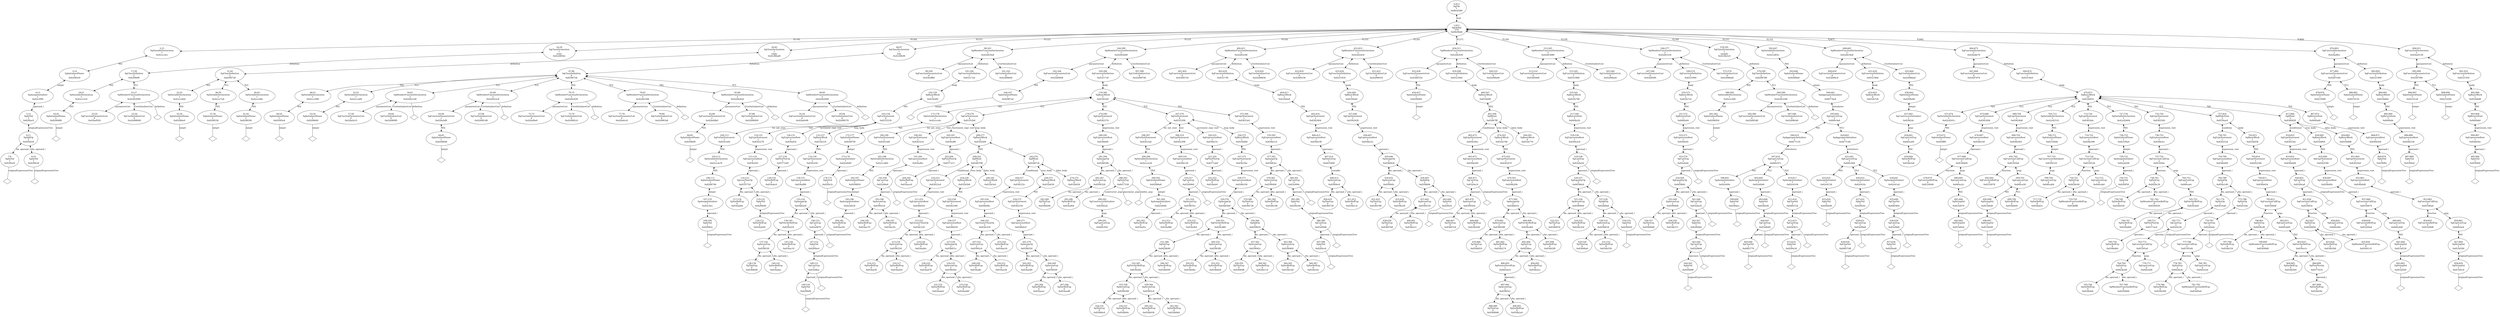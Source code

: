 digraph "G./fsm.C.dot" {
"0x82f0af4"[label="7:8\nSgIntVal\n1\n0x82f0af4\n" ];
"0x82f0af4" -> "0x82f0af4__originalExpressionTree__null"[label="originalExpressionTree" dir=none ];
"0x82f0af4__originalExpressionTree__null"[label="" shape=diamond ];
"0x82f0b28"[label="9:10\nSgIntVal\n1\n0x82f0b28\n" ];
"0x82f0b28" -> "0x82f0b28__originalExpressionTree__null"[label="originalExpressionTree" dir=none ];
"0x82f0b28__originalExpressionTree__null"[label="" shape=diamond ];
"0x82fd5e8"[label="6:11\nSgAddOp\n2\n0x82fd5e8\n" ];
"0x82fd5e8" -> "0x82f0af4"[label="lhs_operand_i" dir=both ];
"0x82fd5e8" -> "0x82f0b28"[label="rhs_operand_i" dir=both ];
"0x82f0ac0"[label="5:12\nSgIntVal\n1\n0x82f0ac0\n" ];
"0x82f0ac0" -> "0x82fd5e8"[label="originalExpressionTree" dir=both ];
"0x82e3f98"[label="4:13\nSgAssignInitializer\n1\n0x82e3f98\n" ];
"0x82e3f98" -> "0x82f0ac0"[label="operand_i" dir=both ];
"0x8208430"[label="3:14\nSgInitializedName\n1\n0x8208430\n" ];
"0x8208430" -> "0x82e3f98"[label="initptr" dir=both ];
"0x42ccc4cc"[label="2:15\nSgVariableDeclaration\n1\n0x42ccc4cc\n" ];
"0x42ccc4cc" -> "0x8208430"[label="*[0]" dir=both ];
"0x8208488"[label="19:20\nSgInitializedName\n1\n0x8208488\n" ];
"0x8208488" -> "0x8208488__initptr__null"[label="initptr" dir=none ];
"0x8208488__initptr__null"[label="" shape=diamond ];
"0x42ccc5c0"[label="18:21\nSgVariableDeclaration\n1\n0x42ccc5c0\n" ];
"0x42ccc5c0" -> "0x8208488"[label="*[0]" dir=both ];
"0x42bef928"[label="23:24\nSgFunctionParameterList\n0\n0x42bef928\n" ];
"0x42d98008"[label="25:26\nSgCtorInitializerList\n0\n0x42d98008\n" ];
"0x42d42008"[label="22:27\nSgMemberFunctionDeclaration\n3\n0x42d42008\n" ];
"0x42d42008" -> "0x42bef928"[label="parameterList" dir=both ];
"0x42d42008" -> "0x42d42008__definition__null"[label="definition" dir=none ];
"0x42d42008__definition__null"[label="" shape=diamond ];
"0x42d42008" -> "0x42d98008"[label="CtorInitializerList" dir=both ];
"0x82986f8"[label="17:28\nSgClassDefinition\n2\n0x82986f8\n" ];
"0x82986f8" -> "0x42ccc5c0"[label="*[0]" dir=both ];
"0x82986f8" -> "0x42d42008"[label="*[1]" dir=both ];
"0x42c8856c"[label="16:29\nSgClassDeclaration\n1\nstate\n0x42c8856c\n" ];
"0x42c8856c" -> "0x82986f8"[label="definition" dir=both ];
"0x82084e0"[label="33:34\nSgInitializedName\n1\n0x82084e0\n" ];
"0x82084e0" -> "0x82084e0__initptr__null"[label="initptr" dir=none ];
"0x82084e0__initptr__null"[label="" shape=diamond ];
"0x42ccc6b4"[label="32:35\nSgVariableDeclaration\n1\n0x42ccc6b4\n" ];
"0x42ccc6b4" -> "0x82084e0"[label="*[0]" dir=both ];
"0x8208538"[label="37:38\nSgInitializedName\n1\n0x8208538\n" ];
"0x8208538" -> "0x8208538__initptr__null"[label="initptr" dir=none ];
"0x8208538__initptr__null"[label="" shape=diamond ];
"0x42ccc7a8"[label="36:39\nSgVariableDeclaration\n1\n0x42ccc7a8\n" ];
"0x42ccc7a8" -> "0x8208538"[label="*[0]" dir=both ];
"0x8208590"[label="41:42\nSgInitializedName\n1\n0x8208590\n" ];
"0x8208590" -> "0x8208590__initptr__null"[label="initptr" dir=none ];
"0x8208590__initptr__null"[label="" shape=diamond ];
"0x42ccc89c"[label="40:43\nSgVariableDeclaration\n1\n0x42ccc89c\n" ];
"0x42ccc89c" -> "0x8208590"[label="*[0]" dir=both ];
"0x8298728"[label="31:44\nSgClassDefinition\n3\n0x8298728\n" ];
"0x8298728" -> "0x42ccc6b4"[label="*[0]" dir=both ];
"0x8298728" -> "0x42ccc7a8"[label="*[1]" dir=both ];
"0x8298728" -> "0x42ccc89c"[label="*[2]" dir=both ];
"0x42c88ad0"[label="30:45\nSgClassDeclaration\n1\ntriple\n0x42c88ad0\n" ];
"0x42c88ad0" -> "0x8298728"[label="definition" dir=both ];
"0x82085e8"[label="49:50\nSgInitializedName\n1\n0x82085e8\n" ];
"0x82085e8" -> "0x82085e8__initptr__null"[label="initptr" dir=none ];
"0x82085e8__initptr__null"[label="" shape=diamond ];
"0x42ccc990"[label="48:51\nSgVariableDeclaration\n1\n0x42ccc990\n" ];
"0x42ccc990" -> "0x82085e8"[label="*[0]" dir=both ];
"0x8208640"[label="53:54\nSgInitializedName\n1\n0x8208640\n" ];
"0x8208640" -> "0x8208640__initptr__null"[label="initptr" dir=none ];
"0x8208640__initptr__null"[label="" shape=diamond ];
"0x42ccca84"[label="52:55\nSgVariableDeclaration\n1\n0x42ccca84\n" ];
"0x42ccca84" -> "0x8208640"[label="*[0]" dir=both ];
"0x42befa10"[label="57:58\nSgFunctionParameterList\n0\n0x42befa10\n" ];
"0x42d980f0"[label="59:60\nSgCtorInitializerList\n0\n0x42d980f0\n" ];
"0x42d42168"[label="56:61\nSgMemberFunctionDeclaration\n3\n0x42d42168\n" ];
"0x42d42168" -> "0x42befa10"[label="parameterList" dir=both ];
"0x42d42168" -> "0x42d42168__definition__null"[label="definition" dir=none ];
"0x42d42168__definition__null"[label="" shape=diamond ];
"0x42d42168" -> "0x42d980f0"[label="CtorInitializerList" dir=both ];
"0x8208698"[label="64:65\nSgInitializedName\n1\n0x8208698\n" ];
"0x8208698" -> "0x8208698__initptr__null"[label="initptr" dir=none ];
"0x8208698__initptr__null"[label="" shape=diamond ];
"0x42befaf8"[label="63:66\nSgFunctionParameterList\n1\n0x42befaf8\n" ];
"0x42befaf8" -> "0x8208698"[label="*[0]" dir=both ];
"0x42d981d8"[label="67:68\nSgCtorInitializerList\n0\n0x42d981d8\n" ];
"0x42d422c8"[label="62:69\nSgMemberFunctionDeclaration\n3\n0x42d422c8\n" ];
"0x42d422c8" -> "0x42befaf8"[label="parameterList" dir=both ];
"0x42d422c8" -> "0x42d422c8__definition__null"[label="definition" dir=none ];
"0x42d422c8__definition__null"[label="" shape=diamond ];
"0x42d422c8" -> "0x42d981d8"[label="CtorInitializerList" dir=both ];
"0x42befbe0"[label="71:72\nSgFunctionParameterList\n0\n0x42befbe0\n" ];
"0x42d982c0"[label="73:74\nSgCtorInitializerList\n0\n0x42d982c0\n" ];
"0x42d42428"[label="70:75\nSgMemberFunctionDeclaration\n3\n0x42d42428\n" ];
"0x42d42428" -> "0x42befbe0"[label="parameterList" dir=both ];
"0x42d42428" -> "0x42d42428__definition__null"[label="definition" dir=none ];
"0x42d42428__definition__null"[label="" shape=diamond ];
"0x42d42428" -> "0x42d982c0"[label="CtorInitializerList" dir=both ];
"0x42befcc8"[label="77:78\nSgFunctionParameterList\n0\n0x42befcc8\n" ];
"0x42d983a8"[label="79:80\nSgCtorInitializerList\n0\n0x42d983a8\n" ];
"0x42d42588"[label="76:81\nSgMemberFunctionDeclaration\n3\n0x42d42588\n" ];
"0x42d42588" -> "0x42befcc8"[label="parameterList" dir=both ];
"0x42d42588" -> "0x42d42588__definition__null"[label="definition" dir=none ];
"0x42d42588__definition__null"[label="" shape=diamond ];
"0x42d42588" -> "0x42d983a8"[label="CtorInitializerList" dir=both ];
"0x82086f0"[label="84:85\nSgInitializedName\n1\n0x82086f0\n" ];
"0x82086f0" -> "0x82086f0__initptr__null"[label="initptr" dir=none ];
"0x82086f0__initptr__null"[label="" shape=diamond ];
"0x42befdb0"[label="83:86\nSgFunctionParameterList\n1\n0x42befdb0\n" ];
"0x42befdb0" -> "0x82086f0"[label="*[0]" dir=both ];
"0x42d98490"[label="87:88\nSgCtorInitializerList\n0\n0x42d98490\n" ];
"0x42d426e8"[label="82:89\nSgMemberFunctionDeclaration\n3\n0x42d426e8\n" ];
"0x42d426e8" -> "0x42befdb0"[label="parameterList" dir=both ];
"0x42d426e8" -> "0x42d426e8__definition__null"[label="definition" dir=none ];
"0x42d426e8__definition__null"[label="" shape=diamond ];
"0x42d426e8" -> "0x42d98490"[label="CtorInitializerList" dir=both ];
"0x42befe98"[label="91:92\nSgFunctionParameterList\n0\n0x42befe98\n" ];
"0x42d98578"[label="93:94\nSgCtorInitializerList\n0\n0x42d98578\n" ];
"0x42d42848"[label="90:95\nSgMemberFunctionDeclaration\n3\n0x42d42848\n" ];
"0x42d42848" -> "0x42befe98"[label="parameterList" dir=both ];
"0x42d42848" -> "0x42d42848__definition__null"[label="definition" dir=none ];
"0x42d42848__definition__null"[label="" shape=diamond ];
"0x42d42848" -> "0x42d98578"[label="CtorInitializerList" dir=both ];
"0x8298758"[label="47:96\nSgClassDefinition\n8\n0x8298758\n" ];
"0x8298758" -> "0x42ccc990"[label="*[0]" dir=both ];
"0x8298758" -> "0x42ccca84"[label="*[1]" dir=both ];
"0x8298758" -> "0x42d42168"[label="*[2]" dir=both ];
"0x8298758" -> "0x42d422c8"[label="*[3]" dir=both ];
"0x8298758" -> "0x42d42428"[label="*[4]" dir=both ];
"0x8298758" -> "0x42d42588"[label="*[5]" dir=both ];
"0x8298758" -> "0x42d426e8"[label="*[6]" dir=both ];
"0x8298758" -> "0x42d42848"[label="*[7]" dir=both ];
"0x42c88cf8"[label="46:97\nSgClassDeclaration\n1\nfsm\n0x42c88cf8\n" ];
"0x42c88cf8" -> "0x8298758"[label="definition" dir=both ];
"0x42beff80"[label="99:100\nSgFunctionParameterList\n0\n0x42beff80\n" ];
"0x82f0b5c"[label="108:109\nSgIntVal\n1\n0x82f0b5c\n" ];
"0x82f0b5c" -> "0x82f0b5c__originalExpressionTree__null"[label="originalExpressionTree" dir=none ];
"0x82f0b5c__originalExpressionTree__null"[label="" shape=diamond ];
"0x82e3fcc"[label="107:110\nSgAssignInitializer\n1\n0x82e3fcc\n" ];
"0x82e3fcc" -> "0x82f0b5c"[label="operand_i" dir=both ];
"0x8208748"[label="106:111\nSgInitializedName\n1\n0x8208748\n" ];
"0x8208748" -> "0x82e3fcc"[label="initptr" dir=both ];
"0x42cccb78"[label="105:112\nSgVariableDeclaration\n1\n0x42cccb78\n" ];
"0x42cccb78" -> "0x8208748"[label="*[0]" dir=both ];
"0x8341e60"[label="104:113\nSgForInitStatement\n1\n0x8341e60\n" ];
"0x8341e60" -> "0x42cccb78"[label="*[0]" dir=both ];
"0x834ab68"[label="117:118\nSgVarRefExp\n0\n0x834ab68\n" ];
"0x834ab94"[label="120:121\nSgVarRefExp\n0\n0x834ab94\n" ];
"0x82f0b90"[label="119:122\nSgIntVal\n1\n0x82f0b90\n" ];
"0x82f0b90" -> "0x834ab94"[label="originalExpressionTree" dir=both ];
"0x8355750"[label="116:123\nSgLessThanOp\n2\n0x8355750\n" ];
"0x8355750" -> "0x834ab68"[label="lhs_operand_i" dir=both ];
"0x8355750" -> "0x82f0b90"[label="rhs_operand_i" dir=both ];
"0x836af20"[label="115:124\nSgExpressionRoot\n1\n0x836af20\n" ];
"0x836af20" -> "0x8355750"[label="operand_i" dir=both ];
"0x8362278"[label="114:125\nSgExprStatement\n1\n0x8362278\n" ];
"0x8362278" -> "0x836af20"[label="expression_root" dir=both ];
"0x834abc0"[label="128:129\nSgVarRefExp\n0\n0x834abc0\n" ];
"0x8377a48"[label="127:130\nSgPlusPlusOp\n1\n0x8377a48\n" ];
"0x8377a48" -> "0x834abc0"[label="operand_i" dir=both ];
"0x836af54"[label="126:131\nSgExpressionRoot\n1\n0x836af54\n" ];
"0x836af54" -> "0x8377a48"[label="operand_i" dir=both ];
"0x8384668"[label="138:139\nSgThisExp\n0\n0x8384668\n" ];
"0x834abec"[label="140:141\nSgVarRefExp\n0\n0x834abec\n" ];
"0x83901f0"[label="137:142\nSgArrowExp\n2\n0x83901f0\n" ];
"0x83901f0" -> "0x8384668"[label="lhs_operand_i" dir=both ];
"0x83901f0" -> "0x834abec"[label="rhs_operand_i" dir=both ];
"0x834ac18"[label="143:144\nSgVarRefExp\n0\n0x834ac18\n" ];
"0x839cd18"[label="136:145\nSgPntrArrRefExp\n2\n0x839cd18\n" ];
"0x839cd18" -> "0x83901f0"[label="lhs_operand_i" dir=both ];
"0x839cd18" -> "0x834ac18"[label="rhs_operand_i" dir=both ];
"0x82f0bf8"[label="149:150\nSgIntVal\n1\n0x82f0bf8\n" ];
"0x82f0bf8" -> "0x82f0bf8__originalExpressionTree__null"[label="originalExpressionTree" dir=none ];
"0x82f0bf8__originalExpressionTree__null"[label="" shape=diamond ];
"0x83a98ac"[label="148:151\nSgCastExp\n2\n0x83a98ac\n" ];
"0x83a98ac" -> "0x82f0bf8"[label="operand_i" dir=both ];
"0x83a98ac" -> "0x83a98ac__originalExpressionTree__null"[label="originalExpressionTree" dir=none ];
"0x83a98ac__originalExpressionTree__null"[label="" shape=diamond ];
"0x82f0bc4"[label="147:152\nSgIntVal\n1\n0x82f0bc4\n" ];
"0x82f0bc4" -> "0x83a98ac"[label="originalExpressionTree" dir=both ];
"0x83a9870"[label="146:153\nSgCastExp\n2\n0x83a9870\n" ];
"0x83a9870" -> "0x82f0bc4"[label="operand_i" dir=both ];
"0x83a9870" -> "0x83a9870__originalExpressionTree__null"[label="originalExpressionTree" dir=none ];
"0x83a9870__originalExpressionTree__null"[label="" shape=diamond ];
"0x83b82e8"[label="135:154\nSgAssignOp\n2\n0x83b82e8\n" ];
"0x83b82e8" -> "0x839cd18"[label="lhs_operand_i" dir=both ];
"0x83b82e8" -> "0x83a9870"[label="rhs_operand_i" dir=both ];
"0x836af88"[label="134:155\nSgExpressionRoot\n1\n0x836af88\n" ];
"0x836af88" -> "0x83b82e8"[label="operand_i" dir=both ];
"0x836229c"[label="133:156\nSgExprStatement\n1\n0x836229c\n" ];
"0x836229c" -> "0x836af88"[label="expression_root" dir=both ];
"0x832b518"[label="132:157\nSgBasicBlock\n1\n0x832b518\n" ];
"0x832b518" -> "0x836229c"[label="*[0]" dir=both ];
"0x8335230"[label="103:158\nSgForStatement\n4\n0x8335230\n" ];
"0x8335230" -> "0x8341e60"[label="for_init_stmt" dir=both ];
"0x8335230" -> "0x8362278"[label="test" dir=both ];
"0x8335230" -> "0x836af54"[label="increment_expr_root" dir=both ];
"0x8335230" -> "0x832b518"[label="loop_body" dir=both ];
"0x832b4f0"[label="102:159\nSgBasicBlock\n1\n0x832b4f0\n" ];
"0x832b4f0" -> "0x8335230"[label="*[0]" dir=both ];
"0x83217a0"[label="101:160\nSgFunctionDefinition\n1\n0x83217a0\n" ];
"0x83217a0" -> "0x832b4f0"[label="body" dir=both ];
"0x42d98660"[label="161:162\nSgCtorInitializerList\n0\n0x42d98660\n" ];
"0x42d429a8"[label="98:163\nSgMemberFunctionDeclaration\n3\n0x42d429a8\n" ];
"0x42d429a8" -> "0x42beff80"[label="parameterList" dir=both ];
"0x42d429a8" -> "0x83217a0"[label="definition" dir=both ];
"0x42d429a8" -> "0x42d98660"[label="CtorInitializerList" dir=both ];
"0x82087a0"[label="166:167\nSgInitializedName\n1\n0x82087a0\n" ];
"0x82087a0" -> "0x82087a0__initptr__null"[label="initptr" dir=none ];
"0x82087a0__initptr__null"[label="" shape=diamond ];
"0x42bf0068"[label="165:168\nSgFunctionParameterList\n1\n0x42bf0068\n" ];
"0x42bf0068" -> "0x82087a0"[label="*[0]" dir=both ];
"0x82f0c2c"[label="174:175\nSgIntVal\n1\n0x82f0c2c\n" ];
"0x82f0c2c" -> "0x82f0c2c__originalExpressionTree__null"[label="originalExpressionTree" dir=none ];
"0x82f0c2c__originalExpressionTree__null"[label="" shape=diamond ];
"0x82e4000"[label="173:176\nSgAssignInitializer\n1\n0x82e4000\n" ];
"0x82e4000" -> "0x82f0c2c"[label="operand_i" dir=both ];
"0x82087f8"[label="172:177\nSgInitializedName\n1\n0x82087f8\n" ];
"0x82087f8" -> "0x82e4000"[label="initptr" dir=both ];
"0x42cccc6c"[label="171:178\nSgVariableDeclaration\n1\n0x42cccc6c\n" ];
"0x42cccc6c" -> "0x82087f8"[label="*[0]" dir=both ];
"0x834ac44"[label="184:185\nSgVarRefExp\n0\n0x834ac44\n" ];
"0x82e4034"[label="183:186\nSgAssignInitializer\n1\n0x82e4034\n" ];
"0x82e4034" -> "0x834ac44"[label="operand_i" dir=both ];
"0x8208850"[label="182:187\nSgInitializedName\n1\n0x8208850\n" ];
"0x8208850" -> "0x82e4034"[label="initptr" dir=both ];
"0x42cccd60"[label="181:188\nSgVariableDeclaration\n1\n0x42cccd60\n" ];
"0x42cccd60" -> "0x8208850"[label="*[0]" dir=both ];
"0x8341e84"[label="180:189\nSgForInitStatement\n1\n0x8341e84\n" ];
"0x8341e84" -> "0x42cccd60"[label="*[0]" dir=both ];
"0x834ac70"[label="194:195\nSgVarRefExp\n0\n0x834ac70\n" ];
"0x834ac9c"[label="196:197\nSgVarRefExp\n0\n0x834ac9c\n" ];
"0x8390224"[label="193:198\nSgArrowExp\n2\n0x8390224\n" ];
"0x8390224" -> "0x834ac70"[label="lhs_operand_i" dir=both ];
"0x8390224" -> "0x834ac9c"[label="rhs_operand_i" dir=both ];
"0x83a98e8"[label="192:199\nSgCastExp\n2\n0x83a98e8\n" ];
"0x83a98e8" -> "0x8390224"[label="operand_i" dir=both ];
"0x83a98e8" -> "0x83a98e8__originalExpressionTree__null"[label="originalExpressionTree" dir=none ];
"0x83a98e8__originalExpressionTree__null"[label="" shape=diamond ];
"0x836afbc"[label="191:200\nSgExpressionRoot\n1\n0x836afbc\n" ];
"0x836afbc" -> "0x83a98e8"[label="operand_i" dir=both ];
"0x83622c0"[label="190:201\nSgExprStatement\n1\n0x83622c0\n" ];
"0x83622c0" -> "0x836afbc"[label="expression_root" dir=both ];
"0x834acc8"[label="204:205\nSgVarRefExp\n0\n0x834acc8\n" ];
"0x8377a7c"[label="203:206\nSgPlusPlusOp\n1\n0x8377a7c\n" ];
"0x8377a7c" -> "0x834acc8"[label="operand_i" dir=both ];
"0x836aff0"[label="202:207\nSgExpressionRoot\n1\n0x836aff0\n" ];
"0x836aff0" -> "0x8377a7c"[label="operand_i" dir=both ];
"0x834acf4"[label="214:215\nSgVarRefExp\n0\n0x834acf4\n" ];
"0x834ad20"[label="216:217\nSgVarRefExp\n0\n0x834ad20\n" ];
"0x8390258"[label="213:218\nSgArrowExp\n2\n0x8390258\n" ];
"0x8390258" -> "0x834acf4"[label="lhs_operand_i" dir=both ];
"0x8390258" -> "0x834ad20"[label="rhs_operand_i" dir=both ];
"0x834ad4c"[label="219:220\nSgVarRefExp\n0\n0x834ad4c\n" ];
"0x83dc520"[label="212:221\nSgGreaterThanOp\n2\n0x83dc520\n" ];
"0x83dc520" -> "0x8390258"[label="lhs_operand_i" dir=both ];
"0x83dc520" -> "0x834ad4c"[label="rhs_operand_i" dir=both ];
"0x836b024"[label="211:222\nSgExpressionRoot\n1\n0x836b024\n" ];
"0x836b024" -> "0x83dc520"[label="operand_i" dir=both ];
"0x83622e4"[label="210:223\nSgExprStatement\n1\n0x83622e4\n" ];
"0x83622e4" -> "0x836b024"[label="expression_root" dir=both ];
"0x834ad78"[label="228:229\nSgVarRefExp\n0\n0x834ad78\n" ];
"0x834ada4"[label="231:232\nSgVarRefExp\n0\n0x834ada4\n" ];
"0x834add0"[label="233:234\nSgVarRefExp\n0\n0x834add0\n" ];
"0x839028c"[label="230:235\nSgArrowExp\n2\n0x839028c\n" ];
"0x839028c" -> "0x834ada4"[label="lhs_operand_i" dir=both ];
"0x839028c" -> "0x834add0"[label="rhs_operand_i" dir=both ];
"0x83b831c"[label="227:236\nSgAssignOp\n2\n0x83b831c\n" ];
"0x83b831c" -> "0x834ad78"[label="lhs_operand_i" dir=both ];
"0x83b831c" -> "0x839028c"[label="rhs_operand_i" dir=both ];
"0x836b058"[label="226:237\nSgExpressionRoot\n1\n0x836b058\n" ];
"0x836b058" -> "0x83b831c"[label="operand_i" dir=both ];
"0x8362308"[label="225:238\nSgExprStatement\n1\n0x8362308\n" ];
"0x8362308" -> "0x836b058"[label="expression_root" dir=both ];
"0x832b5b8"[label="224:239\nSgBasicBlock\n1\n0x832b5b8\n" ];
"0x832b5b8" -> "0x8362308"[label="*[0]" dir=both ];
"0x832b5e0"[label="240:241\nSgBasicBlock\n0\n0x832b5e0\n" ];
"0x83d0798"[label="209:242\nSgIfStmt\n3\n0x83d0798\n" ];
"0x83d0798" -> "0x83622e4"[label="conditional" dir=both ];
"0x83d0798" -> "0x832b5b8"[label="true_body" dir=both ];
"0x83d0798" -> "0x832b5e0"[label="false_body" dir=both ];
"0x834adfc"[label="248:249\nSgVarRefExp\n0\n0x834adfc\n" ];
"0x834ae28"[label="250:251\nSgVarRefExp\n0\n0x834ae28\n" ];
"0x83902c0"[label="247:252\nSgArrowExp\n2\n0x83902c0\n" ];
"0x83902c0" -> "0x834adfc"[label="lhs_operand_i" dir=both ];
"0x83902c0" -> "0x834ae28"[label="rhs_operand_i" dir=both ];
"0x834ae54"[label="253:254\nSgVarRefExp\n0\n0x834ae54\n" ];
"0x83dc554"[label="246:255\nSgGreaterThanOp\n2\n0x83dc554\n" ];
"0x83dc554" -> "0x83902c0"[label="lhs_operand_i" dir=both ];
"0x83dc554" -> "0x834ae54"[label="rhs_operand_i" dir=both ];
"0x836b08c"[label="245:256\nSgExpressionRoot\n1\n0x836b08c\n" ];
"0x836b08c" -> "0x83dc554"[label="operand_i" dir=both ];
"0x836232c"[label="244:257\nSgExprStatement\n1\n0x836232c\n" ];
"0x836232c" -> "0x836b08c"[label="expression_root" dir=both ];
"0x834ae80"[label="262:263\nSgVarRefExp\n0\n0x834ae80\n" ];
"0x834aeac"[label="265:266\nSgVarRefExp\n0\n0x834aeac\n" ];
"0x834aed8"[label="267:268\nSgVarRefExp\n0\n0x834aed8\n" ];
"0x83902f4"[label="264:269\nSgArrowExp\n2\n0x83902f4\n" ];
"0x83902f4" -> "0x834aeac"[label="lhs_operand_i" dir=both ];
"0x83902f4" -> "0x834aed8"[label="rhs_operand_i" dir=both ];
"0x83b8350"[label="261:270\nSgAssignOp\n2\n0x83b8350\n" ];
"0x83b8350" -> "0x834ae80"[label="lhs_operand_i" dir=both ];
"0x83b8350" -> "0x83902f4"[label="rhs_operand_i" dir=both ];
"0x836b0c0"[label="260:271\nSgExpressionRoot\n1\n0x836b0c0\n" ];
"0x836b0c0" -> "0x83b8350"[label="operand_i" dir=both ];
"0x8362350"[label="259:272\nSgExprStatement\n1\n0x8362350\n" ];
"0x8362350" -> "0x836b0c0"[label="expression_root" dir=both ];
"0x832b630"[label="258:273\nSgBasicBlock\n1\n0x832b630\n" ];
"0x832b630" -> "0x8362350"[label="*[0]" dir=both ];
"0x832b658"[label="274:275\nSgBasicBlock\n0\n0x832b658\n" ];
"0x83d07c8"[label="243:276\nSgIfStmt\n3\n0x83d07c8\n" ];
"0x83d07c8" -> "0x836232c"[label="conditional" dir=both ];
"0x83d07c8" -> "0x832b630"[label="true_body" dir=both ];
"0x83d07c8" -> "0x832b658"[label="false_body" dir=both ];
"0x832b568"[label="208:277\nSgBasicBlock\n2\n0x832b568\n" ];
"0x832b568" -> "0x83d0798"[label="*[0]" dir=both ];
"0x832b568" -> "0x83d07c8"[label="*[1]" dir=both ];
"0x8335264"[label="179:278\nSgForStatement\n4\n0x8335264\n" ];
"0x8335264" -> "0x8341e84"[label="for_init_stmt" dir=both ];
"0x8335264" -> "0x83622c0"[label="test" dir=both ];
"0x8335264" -> "0x836aff0"[label="increment_expr_root" dir=both ];
"0x8335264" -> "0x832b568"[label="loop_body" dir=both ];
"0x8384698"[label="283:284\nSgThisExp\n0\n0x8384698\n" ];
"0x834af04"[label="285:286\nSgVarRefExp\n0\n0x834af04\n" ];
"0x8390328"[label="282:287\nSgArrowExp\n2\n0x8390328\n" ];
"0x8390328" -> "0x8384698"[label="lhs_operand_i" dir=both ];
"0x8390328" -> "0x834af04"[label="rhs_operand_i" dir=both ];
"0x840c950"[label="290:291\nSgExprListExp\n0\n0x840c950\n" ];
"0x83f42a0"[label="289:292\nSgConstructorInitializer\n1\n0x83f42a0\n" ];
"0x83f42a0" -> "0x840c950"[label="args" dir=both ];
"0x8417538"[label="288:293\nSgNewExp\n3\n0x8417538\n" ];
"0x8417538" -> "0x8417538__placement_args__null"[label="placement_args" dir=none ];
"0x8417538__placement_args__null"[label="" shape=diamond ];
"0x8417538" -> "0x83f42a0"[label="constructor_args" dir=both ];
"0x8417538" -> "0x8417538__builtin_args__null"[label="builtin_args" dir=none ];
"0x8417538__builtin_args__null"[label="" shape=diamond ];
"0x83b8384"[label="281:294\nSgAssignOp\n2\n0x83b8384\n" ];
"0x83b8384" -> "0x8390328"[label="lhs_operand_i" dir=both ];
"0x83b8384" -> "0x8417538"[label="rhs_operand_i" dir=both ];
"0x836b0f4"[label="280:295\nSgExpressionRoot\n1\n0x836b0f4\n" ];
"0x836b0f4" -> "0x83b8384"[label="operand_i" dir=both ];
"0x8362374"[label="279:296\nSgExprStatement\n1\n0x8362374\n" ];
"0x8362374" -> "0x836b0f4"[label="expression_root" dir=both ];
"0x834af5c"[label="302:303\nSgVarRefExp\n0\n0x834af5c\n" ];
"0x82e4068"[label="301:304\nSgAssignInitializer\n1\n0x82e4068\n" ];
"0x82e4068" -> "0x834af5c"[label="operand_i" dir=both ];
"0x82088a8"[label="300:305\nSgInitializedName\n1\n0x82088a8\n" ];
"0x82088a8" -> "0x82e4068"[label="initptr" dir=both ];
"0x42ccce54"[label="299:306\nSgVariableDeclaration\n1\n0x42ccce54\n" ];
"0x42ccce54" -> "0x82088a8"[label="*[0]" dir=both ];
"0x8341ea8"[label="298:307\nSgForInitStatement\n1\n0x8341ea8\n" ];
"0x8341ea8" -> "0x42ccce54"[label="*[0]" dir=both ];
"0x834af88"[label="312:313\nSgVarRefExp\n0\n0x834af88\n" ];
"0x834afb4"[label="314:315\nSgVarRefExp\n0\n0x834afb4\n" ];
"0x839035c"[label="311:316\nSgArrowExp\n2\n0x839035c\n" ];
"0x839035c" -> "0x834af88"[label="lhs_operand_i" dir=both ];
"0x839035c" -> "0x834afb4"[label="rhs_operand_i" dir=both ];
"0x83a9960"[label="310:317\nSgCastExp\n2\n0x83a9960\n" ];
"0x83a9960" -> "0x839035c"[label="operand_i" dir=both ];
"0x83a9960" -> "0x83a9960__originalExpressionTree__null"[label="originalExpressionTree" dir=none ];
"0x83a9960__originalExpressionTree__null"[label="" shape=diamond ];
"0x836b128"[label="309:318\nSgExpressionRoot\n1\n0x836b128\n" ];
"0x836b128" -> "0x83a9960"[label="operand_i" dir=both ];
"0x8362398"[label="308:319\nSgExprStatement\n1\n0x8362398\n" ];
"0x8362398" -> "0x836b128"[label="expression_root" dir=both ];
"0x834afe0"[label="322:323\nSgVarRefExp\n0\n0x834afe0\n" ];
"0x8377ab0"[label="321:324\nSgPlusPlusOp\n1\n0x8377ab0\n" ];
"0x8377ab0" -> "0x834afe0"[label="operand_i" dir=both ];
"0x836b15c"[label="320:325\nSgExpressionRoot\n1\n0x836b15c\n" ];
"0x836b15c" -> "0x8377ab0"[label="operand_i" dir=both ];
"0x83846c8"[label="334:335\nSgThisExp\n0\n0x83846c8\n" ];
"0x834b00c"[label="336:337\nSgVarRefExp\n0\n0x834b00c\n" ];
"0x8390390"[label="333:338\nSgArrowExp\n2\n0x8390390\n" ];
"0x8390390" -> "0x83846c8"[label="lhs_operand_i" dir=both ];
"0x8390390" -> "0x834b00c"[label="rhs_operand_i" dir=both ];
"0x834b038"[label="340:341\nSgVarRefExp\n0\n0x834b038\n" ];
"0x834b064"[label="342:343\nSgVarRefExp\n0\n0x834b064\n" ];
"0x83903c4"[label="339:344\nSgArrowExp\n2\n0x83903c4\n" ];
"0x83903c4" -> "0x834b038"[label="lhs_operand_i" dir=both ];
"0x83903c4" -> "0x834b064"[label="rhs_operand_i" dir=both ];
"0x839cd4c"[label="332:345\nSgPntrArrRefExp\n2\n0x839cd4c\n" ];
"0x839cd4c" -> "0x8390390"[label="lhs_operand_i" dir=both ];
"0x839cd4c" -> "0x83903c4"[label="rhs_operand_i" dir=both ];
"0x834b090"[label="346:347\nSgVarRefExp\n0\n0x834b090\n" ];
"0x8428b98"[label="331:348\nSgDotExp\n2\n0x8428b98\n" ];
"0x8428b98" -> "0x839cd4c"[label="lhs_operand_i" dir=both ];
"0x8428b98" -> "0x834b090"[label="rhs_operand_i" dir=both ];
"0x834b0bc"[label="350:351\nSgVarRefExp\n0\n0x834b0bc\n" ];
"0x834b0e8"[label="352:353\nSgVarRefExp\n0\n0x834b0e8\n" ];
"0x83903f8"[label="349:354\nSgArrowExp\n2\n0x83903f8\n" ];
"0x83903f8" -> "0x834b0bc"[label="lhs_operand_i" dir=both ];
"0x83903f8" -> "0x834b0e8"[label="rhs_operand_i" dir=both ];
"0x839cd80"[label="330:355\nSgPntrArrRefExp\n2\n0x839cd80\n" ];
"0x839cd80" -> "0x8428b98"[label="lhs_operand_i" dir=both ];
"0x839cd80" -> "0x83903f8"[label="rhs_operand_i" dir=both ];
"0x83846f8"[label="358:359\nSgThisExp\n0\n0x83846f8\n" ];
"0x834b114"[label="360:361\nSgVarRefExp\n0\n0x834b114\n" ];
"0x839042c"[label="357:362\nSgArrowExp\n2\n0x839042c\n" ];
"0x839042c" -> "0x83846f8"[label="lhs_operand_i" dir=both ];
"0x839042c" -> "0x834b114"[label="rhs_operand_i" dir=both ];
"0x834b140"[label="364:365\nSgVarRefExp\n0\n0x834b140\n" ];
"0x834b16c"[label="366:367\nSgVarRefExp\n0\n0x834b16c\n" ];
"0x8390460"[label="363:368\nSgArrowExp\n2\n0x8390460\n" ];
"0x8390460" -> "0x834b140"[label="lhs_operand_i" dir=both ];
"0x8390460" -> "0x834b16c"[label="rhs_operand_i" dir=both ];
"0x82fd650"[label="356:369\nSgAddOp\n2\n0x82fd650\n" ];
"0x82fd650" -> "0x839042c"[label="lhs_operand_i" dir=both ];
"0x82fd650" -> "0x8390460"[label="rhs_operand_i" dir=both ];
"0x83b83b8"[label="329:370\nSgAssignOp\n2\n0x83b83b8\n" ];
"0x83b83b8" -> "0x839cd80"[label="lhs_operand_i" dir=both ];
"0x83b83b8" -> "0x82fd650"[label="rhs_operand_i" dir=both ];
"0x836b190"[label="328:371\nSgExpressionRoot\n1\n0x836b190\n" ];
"0x836b190" -> "0x83b83b8"[label="operand_i" dir=both ];
"0x83623bc"[label="327:372\nSgExprStatement\n1\n0x83623bc\n" ];
"0x83623bc" -> "0x836b190"[label="expression_root" dir=both ];
"0x832b680"[label="326:373\nSgBasicBlock\n1\n0x832b680\n" ];
"0x832b680" -> "0x83623bc"[label="*[0]" dir=both ];
"0x8335298"[label="297:374\nSgForStatement\n4\n0x8335298\n" ];
"0x8335298" -> "0x8341ea8"[label="for_init_stmt" dir=both ];
"0x8335298" -> "0x8362398"[label="test" dir=both ];
"0x8335298" -> "0x836b15c"[label="increment_expr_root" dir=both ];
"0x8335298" -> "0x832b680"[label="loop_body" dir=both ];
"0x8384728"[label="379:380\nSgThisExp\n0\n0x8384728\n" ];
"0x834b198"[label="381:382\nSgVarRefExp\n0\n0x834b198\n" ];
"0x8390494"[label="378:383\nSgArrowExp\n2\n0x8390494\n" ];
"0x8390494" -> "0x8384728"[label="lhs_operand_i" dir=both ];
"0x8390494" -> "0x834b198"[label="rhs_operand_i" dir=both ];
"0x82f0cc8"[label="387:388\nSgIntVal\n1\n0x82f0cc8\n" ];
"0x82f0cc8" -> "0x82f0cc8__originalExpressionTree__null"[label="originalExpressionTree" dir=none ];
"0x82f0cc8__originalExpressionTree__null"[label="" shape=diamond ];
"0x83a99d8"[label="386:389\nSgCastExp\n2\n0x83a99d8\n" ];
"0x83a99d8" -> "0x82f0cc8"[label="operand_i" dir=both ];
"0x83a99d8" -> "0x83a99d8__originalExpressionTree__null"[label="originalExpressionTree" dir=none ];
"0x83a99d8__originalExpressionTree__null"[label="" shape=diamond ];
"0x82f0c94"[label="385:390\nSgIntVal\n1\n0x82f0c94\n" ];
"0x82f0c94" -> "0x83a99d8"[label="originalExpressionTree" dir=both ];
"0x83a999c"[label="384:391\nSgCastExp\n2\n0x83a999c\n" ];
"0x83a999c" -> "0x82f0c94"[label="operand_i" dir=both ];
"0x83a999c" -> "0x83a999c__originalExpressionTree__null"[label="originalExpressionTree" dir=none ];
"0x83a999c__originalExpressionTree__null"[label="" shape=diamond ];
"0x83b83ec"[label="377:392\nSgAssignOp\n2\n0x83b83ec\n" ];
"0x83b83ec" -> "0x8390494"[label="lhs_operand_i" dir=both ];
"0x83b83ec" -> "0x83a999c"[label="rhs_operand_i" dir=both ];
"0x836b1c4"[label="376:393\nSgExpressionRoot\n1\n0x836b1c4\n" ];
"0x836b1c4" -> "0x83b83ec"[label="operand_i" dir=both ];
"0x83623e0"[label="375:394\nSgExprStatement\n1\n0x83623e0\n" ];
"0x83623e0" -> "0x836b1c4"[label="expression_root" dir=both ];
"0x832b540"[label="170:395\nSgBasicBlock\n5\n0x832b540\n" ];
"0x832b540" -> "0x42cccc6c"[label="*[0]" dir=both ];
"0x832b540" -> "0x8335264"[label="*[1]" dir=both ];
"0x832b540" -> "0x8362374"[label="*[2]" dir=both ];
"0x832b540" -> "0x8335298"[label="*[3]" dir=both ];
"0x832b540" -> "0x83623e0"[label="*[4]" dir=both ];
"0x83217c8"[label="169:396\nSgFunctionDefinition\n1\n0x83217c8\n" ];
"0x83217c8" -> "0x832b540"[label="body" dir=both ];
"0x42d98748"[label="397:398\nSgCtorInitializerList\n0\n0x42d98748\n" ];
"0x42d42b08"[label="164:399\nSgMemberFunctionDeclaration\n3\n0x42d42b08\n" ];
"0x42d42b08" -> "0x42bf0068"[label="parameterList" dir=both ];
"0x42d42b08" -> "0x83217c8"[label="definition" dir=both ];
"0x42d42b08" -> "0x42d98748"[label="CtorInitializerList" dir=both ];
"0x42bf0150"[label="401:402\nSgFunctionParameterList\n0\n0x42bf0150\n" ];
"0x8384758"[label="409:410\nSgThisExp\n0\n0x8384758\n" ];
"0x834b1c4"[label="411:412\nSgVarRefExp\n0\n0x834b1c4\n" ];
"0x83904c8"[label="408:413\nSgArrowExp\n2\n0x83904c8\n" ];
"0x83904c8" -> "0x8384758"[label="lhs_operand_i" dir=both ];
"0x83904c8" -> "0x834b1c4"[label="rhs_operand_i" dir=both ];
"0x8435900"[label="407:414\nSgDeleteExp\n1\n0x8435900\n" ];
"0x8435900" -> "0x83904c8"[label="variable" dir=both ];
"0x836b1f8"[label="406:415\nSgExpressionRoot\n1\n0x836b1f8\n" ];
"0x836b1f8" -> "0x8435900"[label="operand_i" dir=both ];
"0x8362404"[label="405:416\nSgExprStatement\n1\n0x8362404\n" ];
"0x8362404" -> "0x836b1f8"[label="expression_root" dir=both ];
"0x832b6a8"[label="404:417\nSgBasicBlock\n1\n0x832b6a8\n" ];
"0x832b6a8" -> "0x8362404"[label="*[0]" dir=both ];
"0x83217f0"[label="403:418\nSgFunctionDefinition\n1\n0x83217f0\n" ];
"0x83217f0" -> "0x832b6a8"[label="body" dir=both ];
"0x42d98830"[label="419:420\nSgCtorInitializerList\n0\n0x42d98830\n" ];
"0x42d42c68"[label="400:421\nSgMemberFunctionDeclaration\n3\n0x42d42c68\n" ];
"0x42d42c68" -> "0x42bf0150"[label="parameterList" dir=both ];
"0x42d42c68" -> "0x83217f0"[label="definition" dir=both ];
"0x42d42c68" -> "0x42d98830"[label="CtorInitializerList" dir=both ];
"0x42bf0238"[label="423:424\nSgFunctionParameterList\n0\n0x42bf0238\n" ];
"0x8384788"[label="431:432\nSgThisExp\n0\n0x8384788\n" ];
"0x834b1f0"[label="433:434\nSgVarRefExp\n0\n0x834b1f0\n" ];
"0x83904fc"[label="430:435\nSgArrowExp\n2\n0x83904fc\n" ];
"0x83904fc" -> "0x8384788"[label="lhs_operand_i" dir=both ];
"0x83904fc" -> "0x834b1f0"[label="rhs_operand_i" dir=both ];
"0x83847b8"[label="438:439\nSgThisExp\n0\n0x83847b8\n" ];
"0x834b21c"[label="440:441\nSgVarRefExp\n0\n0x834b21c\n" ];
"0x8390530"[label="437:442\nSgArrowExp\n2\n0x8390530\n" ];
"0x8390530" -> "0x83847b8"[label="lhs_operand_i" dir=both ];
"0x8390530" -> "0x834b21c"[label="rhs_operand_i" dir=both ];
"0x82f0cfc"[label="443:444\nSgIntVal\n1\n0x82f0cfc\n" ];
"0x82f0cfc" -> "0x82f0cfc__originalExpressionTree__null"[label="originalExpressionTree" dir=none ];
"0x82f0cfc__originalExpressionTree__null"[label="" shape=diamond ];
"0x82fd684"[label="436:445\nSgAddOp\n2\n0x82fd684\n" ];
"0x82fd684" -> "0x8390530"[label="lhs_operand_i" dir=both ];
"0x82fd684" -> "0x82f0cfc"[label="rhs_operand_i" dir=both ];
"0x83b8420"[label="429:446\nSgAssignOp\n2\n0x83b8420\n" ];
"0x83b8420" -> "0x83904fc"[label="lhs_operand_i" dir=both ];
"0x83b8420" -> "0x82fd684"[label="rhs_operand_i" dir=both ];
"0x836b22c"[label="428:447\nSgExpressionRoot\n1\n0x836b22c\n" ];
"0x836b22c" -> "0x83b8420"[label="operand_i" dir=both ];
"0x8362428"[label="427:448\nSgExprStatement\n1\n0x8362428\n" ];
"0x8362428" -> "0x836b22c"[label="expression_root" dir=both ];
"0x832b6d0"[label="426:449\nSgBasicBlock\n1\n0x832b6d0\n" ];
"0x832b6d0" -> "0x8362428"[label="*[0]" dir=both ];
"0x8321818"[label="425:450\nSgFunctionDefinition\n1\n0x8321818\n" ];
"0x8321818" -> "0x832b6d0"[label="body" dir=both ];
"0x42d98918"[label="451:452\nSgCtorInitializerList\n0\n0x42d98918\n" ];
"0x42d42dc8"[label="422:453\nSgMemberFunctionDeclaration\n3\n0x42d42dc8\n" ];
"0x42d42dc8" -> "0x42bf0238"[label="parameterList" dir=both ];
"0x42d42dc8" -> "0x8321818"[label="definition" dir=both ];
"0x42d42dc8" -> "0x42d98918"[label="CtorInitializerList" dir=both ];
"0x8208900"[label="456:457\nSgInitializedName\n1\n0x8208900\n" ];
"0x8208900" -> "0x8208900__initptr__null"[label="initptr" dir=none ];
"0x8208900__initptr__null"[label="" shape=diamond ];
"0x42bf0320"[label="455:458\nSgFunctionParameterList\n1\n0x42bf0320\n" ];
"0x42bf0320" -> "0x8208900"[label="*[0]" dir=both ];
"0x83847e8"[label="466:467\nSgThisExp\n0\n0x83847e8\n" ];
"0x834b248"[label="468:469\nSgVarRefExp\n0\n0x834b248\n" ];
"0x8390564"[label="465:470\nSgArrowExp\n2\n0x8390564\n" ];
"0x8390564" -> "0x83847e8"[label="lhs_operand_i" dir=both ];
"0x8390564" -> "0x834b248"[label="rhs_operand_i" dir=both ];
"0x83a9a14"[label="464:471\nSgCastExp\n2\n0x83a9a14\n" ];
"0x83a9a14" -> "0x8390564"[label="operand_i" dir=both ];
"0x83a9a14" -> "0x83a9a14__originalExpressionTree__null"[label="originalExpressionTree" dir=none ];
"0x83a9a14__originalExpressionTree__null"[label="" shape=diamond ];
"0x836b260"[label="463:472\nSgExpressionRoot\n1\n0x836b260\n" ];
"0x836b260" -> "0x83a9a14"[label="operand_i" dir=both ];
"0x836244c"[label="462:473\nSgExprStatement\n1\n0x836244c\n" ];
"0x836244c" -> "0x836b260"[label="expression_root" dir=both ];
"0x8384818"[label="479:480\nSgThisExp\n0\n0x8384818\n" ];
"0x834b274"[label="481:482\nSgVarRefExp\n0\n0x834b274\n" ];
"0x8390598"[label="478:483\nSgArrowExp\n2\n0x8390598\n" ];
"0x8390598" -> "0x8384818"[label="lhs_operand_i" dir=both ];
"0x8390598" -> "0x834b274"[label="rhs_operand_i" dir=both ];
"0x8384848"[label="488:489\nSgThisExp\n0\n0x8384848\n" ];
"0x834b2a0"[label="490:491\nSgVarRefExp\n0\n0x834b2a0\n" ];
"0x83905cc"[label="487:492\nSgArrowExp\n2\n0x83905cc\n" ];
"0x83905cc" -> "0x8384848"[label="lhs_operand_i" dir=both ];
"0x83905cc" -> "0x834b2a0"[label="rhs_operand_i" dir=both ];
"0x8442bc0"[label="486:493\nSgPointerDerefExp\n1\n0x8442bc0\n" ];
"0x8442bc0" -> "0x83905cc"[label="operand_i" dir=both ];
"0x834b2cc"[label="494:495\nSgVarRefExp\n0\n0x834b2cc\n" ];
"0x8428bcc"[label="485:496\nSgDotExp\n2\n0x8428bcc\n" ];
"0x8428bcc" -> "0x8442bc0"[label="lhs_operand_i" dir=both ];
"0x8428bcc" -> "0x834b2cc"[label="rhs_operand_i" dir=both ];
"0x834b2f8"[label="497:498\nSgVarRefExp\n0\n0x834b2f8\n" ];
"0x839cdb4"[label="484:499\nSgPntrArrRefExp\n2\n0x839cdb4\n" ];
"0x839cdb4" -> "0x8428bcc"[label="lhs_operand_i" dir=both ];
"0x839cdb4" -> "0x834b2f8"[label="rhs_operand_i" dir=both ];
"0x83b8454"[label="477:500\nSgAssignOp\n2\n0x83b8454\n" ];
"0x83b8454" -> "0x8390598"[label="lhs_operand_i" dir=both ];
"0x83b8454" -> "0x839cdb4"[label="rhs_operand_i" dir=both ];
"0x836b294"[label="476:501\nSgExpressionRoot\n1\n0x836b294\n" ];
"0x836b294" -> "0x83b8454"[label="operand_i" dir=both ];
"0x8362470"[label="475:502\nSgExprStatement\n1\n0x8362470\n" ];
"0x8362470" -> "0x836b294"[label="expression_root" dir=both ];
"0x832b748"[label="474:503\nSgBasicBlock\n1\n0x832b748\n" ];
"0x832b748" -> "0x8362470"[label="*[0]" dir=both ];
"0x832b770"[label="504:505\nSgBasicBlock\n0\n0x832b770\n" ];
"0x83d07f8"[label="461:506\nSgIfStmt\n3\n0x83d07f8\n" ];
"0x83d07f8" -> "0x836244c"[label="conditional" dir=both ];
"0x83d07f8" -> "0x832b748"[label="true_body" dir=both ];
"0x83d07f8" -> "0x832b770"[label="false_body" dir=both ];
"0x832b6f8"[label="460:507\nSgBasicBlock\n1\n0x832b6f8\n" ];
"0x832b6f8" -> "0x83d07f8"[label="*[0]" dir=both ];
"0x8321840"[label="459:508\nSgFunctionDefinition\n1\n0x8321840\n" ];
"0x8321840" -> "0x832b6f8"[label="body" dir=both ];
"0x42d98a00"[label="509:510\nSgCtorInitializerList\n0\n0x42d98a00\n" ];
"0x42d42f28"[label="454:511\nSgMemberFunctionDeclaration\n3\n0x42d42f28\n" ];
"0x42d42f28" -> "0x42bf0320"[label="parameterList" dir=both ];
"0x42d42f28" -> "0x8321840"[label="definition" dir=both ];
"0x42d42f28" -> "0x42d98a00"[label="CtorInitializerList" dir=both ];
"0x42bf0408"[label="513:514\nSgFunctionParameterList\n0\n0x42bf0408\n" ];
"0x8384878"[label="522:523\nSgThisExp\n0\n0x8384878\n" ];
"0x834b324"[label="524:525\nSgVarRefExp\n0\n0x834b324\n" ];
"0x8390600"[label="521:526\nSgArrowExp\n2\n0x8390600\n" ];
"0x8390600" -> "0x8384878"[label="lhs_operand_i" dir=both ];
"0x8390600" -> "0x834b324"[label="rhs_operand_i" dir=both ];
"0x83848a8"[label="529:530\nSgThisExp\n0\n0x83848a8\n" ];
"0x834b350"[label="531:532\nSgVarRefExp\n0\n0x834b350\n" ];
"0x8390634"[label="528:533\nSgArrowExp\n2\n0x8390634\n" ];
"0x8390634" -> "0x83848a8"[label="lhs_operand_i" dir=both ];
"0x8390634" -> "0x834b350"[label="rhs_operand_i" dir=both ];
"0x82f0d30"[label="534:535\nSgIntVal\n1\n0x82f0d30\n" ];
"0x82f0d30" -> "0x82f0d30__originalExpressionTree__null"[label="originalExpressionTree" dir=none ];
"0x82f0d30__originalExpressionTree__null"[label="" shape=diamond ];
"0x82fd6b8"[label="527:536\nSgAddOp\n2\n0x82fd6b8\n" ];
"0x82fd6b8" -> "0x8390634"[label="lhs_operand_i" dir=both ];
"0x82fd6b8" -> "0x82f0d30"[label="rhs_operand_i" dir=both ];
"0x84586c8"[label="520:537\nSgEqualityOp\n2\n0x84586c8\n" ];
"0x84586c8" -> "0x8390600"[label="lhs_operand_i" dir=both ];
"0x84586c8" -> "0x82fd6b8"[label="rhs_operand_i" dir=both ];
"0x83a9a50"[label="519:538\nSgCastExp\n2\n0x83a9a50\n" ];
"0x83a9a50" -> "0x84586c8"[label="operand_i" dir=both ];
"0x83a9a50" -> "0x83a9a50__originalExpressionTree__null"[label="originalExpressionTree" dir=none ];
"0x83a9a50__originalExpressionTree__null"[label="" shape=diamond ];
"0x836b2c8"[label="518:539\nSgExpressionRoot\n1\n0x836b2c8\n" ];
"0x836b2c8" -> "0x83a9a50"[label="operand_i" dir=both ];
"0x844fa20"[label="517:540\nSgReturnStmt\n1\n0x844fa20\n" ];
"0x844fa20" -> "0x836b2c8"[label="expression_root" dir=both ];
"0x832b798"[label="516:541\nSgBasicBlock\n1\n0x832b798\n" ];
"0x832b798" -> "0x844fa20"[label="*[0]" dir=both ];
"0x8321868"[label="515:542\nSgFunctionDefinition\n1\n0x8321868\n" ];
"0x8321868" -> "0x832b798"[label="body" dir=both ];
"0x42d98ae8"[label="543:544\nSgCtorInitializerList\n0\n0x42d98ae8\n" ];
"0x42d43088"[label="512:545\nSgMemberFunctionDeclaration\n3\n0x42d43088\n" ];
"0x42d43088" -> "0x42bf0408"[label="parameterList" dir=both ];
"0x42d43088" -> "0x8321868"[label="definition" dir=both ];
"0x42d43088" -> "0x42d98ae8"[label="CtorInitializerList" dir=both ];
"0x42bf04f0"[label="547:548\nSgFunctionParameterList\n0\n0x42bf04f0\n" ];
"0x83848d8"[label="556:557\nSgThisExp\n0\n0x83848d8\n" ];
"0x834b37c"[label="558:559\nSgVarRefExp\n0\n0x834b37c\n" ];
"0x8390668"[label="555:560\nSgArrowExp\n2\n0x8390668\n" ];
"0x8390668" -> "0x83848d8"[label="lhs_operand_i" dir=both ];
"0x8390668" -> "0x834b37c"[label="rhs_operand_i" dir=both ];
"0x82f0d98"[label="564:565\nSgIntVal\n1\n0x82f0d98\n" ];
"0x82f0d98" -> "0x82f0d98__originalExpressionTree__null"[label="originalExpressionTree" dir=none ];
"0x82f0d98__originalExpressionTree__null"[label="" shape=diamond ];
"0x83a9b04"[label="563:566\nSgCastExp\n2\n0x83a9b04\n" ];
"0x83a9b04" -> "0x82f0d98"[label="operand_i" dir=both ];
"0x83a9b04" -> "0x83a9b04__originalExpressionTree__null"[label="originalExpressionTree" dir=none ];
"0x83a9b04__originalExpressionTree__null"[label="" shape=diamond ];
"0x82f0d64"[label="562:567\nSgIntVal\n1\n0x82f0d64\n" ];
"0x82f0d64" -> "0x83a9b04"[label="originalExpressionTree" dir=both ];
"0x83a9ac8"[label="561:568\nSgCastExp\n2\n0x83a9ac8\n" ];
"0x83a9ac8" -> "0x82f0d64"[label="operand_i" dir=both ];
"0x83a9ac8" -> "0x83a9ac8__originalExpressionTree__null"[label="originalExpressionTree" dir=none ];
"0x83a9ac8__originalExpressionTree__null"[label="" shape=diamond ];
"0x84586fc"[label="554:569\nSgEqualityOp\n2\n0x84586fc\n" ];
"0x84586fc" -> "0x8390668"[label="lhs_operand_i" dir=both ];
"0x84586fc" -> "0x83a9ac8"[label="rhs_operand_i" dir=both ];
"0x83a9a8c"[label="553:570\nSgCastExp\n2\n0x83a9a8c\n" ];
"0x83a9a8c" -> "0x84586fc"[label="operand_i" dir=both ];
"0x83a9a8c" -> "0x83a9a8c__originalExpressionTree__null"[label="originalExpressionTree" dir=none ];
"0x83a9a8c__originalExpressionTree__null"[label="" shape=diamond ];
"0x836b2fc"[label="552:571\nSgExpressionRoot\n1\n0x836b2fc\n" ];
"0x836b2fc" -> "0x83a9a8c"[label="operand_i" dir=both ];
"0x844fa44"[label="551:572\nSgReturnStmt\n1\n0x844fa44\n" ];
"0x844fa44" -> "0x836b2fc"[label="expression_root" dir=both ];
"0x832b7c0"[label="550:573\nSgBasicBlock\n1\n0x832b7c0\n" ];
"0x832b7c0" -> "0x844fa44"[label="*[0]" dir=both ];
"0x8321890"[label="549:574\nSgFunctionDefinition\n1\n0x8321890\n" ];
"0x8321890" -> "0x832b7c0"[label="body" dir=both ];
"0x42d98bd0"[label="575:576\nSgCtorInitializerList\n0\n0x42d98bd0\n" ];
"0x42d431e8"[label="546:577\nSgMemberFunctionDeclaration\n3\n0x42d431e8\n" ];
"0x42d431e8" -> "0x42bf04f0"[label="parameterList" dir=both ];
"0x42d431e8" -> "0x8321890"[label="definition" dir=both ];
"0x42d431e8" -> "0x42d98bd0"[label="CtorInitializerList" dir=both ];
"0x8208958"[label="581:582\nSgInitializedName\n1\n0x8208958\n" ];
"0x8208958" -> "0x8208958__initptr__null"[label="initptr" dir=none ];
"0x8208958__initptr__null"[label="" shape=diamond ];
"0x42cccf48"[label="580:583\nSgVariableDeclaration\n1\n0x42cccf48\n" ];
"0x42cccf48" -> "0x8208958"[label="*[0]" dir=both ];
"0x42bf05d8"[label="585:586\nSgFunctionParameterList\n0\n0x42bf05d8\n" ];
"0x42d98cb8"[label="587:588\nSgCtorInitializerList\n0\n0x42d98cb8\n" ];
"0x42d43348"[label="584:589\nSgMemberFunctionDeclaration\n3\n0x42d43348\n" ];
"0x42d43348" -> "0x42bf05d8"[label="parameterList" dir=both ];
"0x42d43348" -> "0x42d43348__definition__null"[label="definition" dir=none ];
"0x42d43348__definition__null"[label="" shape=diamond ];
"0x42d43348" -> "0x42d98cb8"[label="CtorInitializerList" dir=both ];
"0x8298788"[label="579:590\nSgClassDefinition\n2\n0x8298788\n" ];
"0x8298788" -> "0x42cccf48"[label="*[0]" dir=both ];
"0x8298788" -> "0x42d43348"[label="*[1]" dir=both ];
"0x42c8a5c4"[label="578:591\nSgClassDeclaration\n1\nsample\n0x42c8a5c4\n" ];
"0x42c8a5c4" -> "0x8298788"[label="definition" dir=both ];
"0x82f0dcc"[label="599:600\nSgIntVal\n1\n0x82f0dcc\n" ];
"0x82f0dcc" -> "0x82f0dcc__originalExpressionTree__null"[label="originalExpressionTree" dir=none ];
"0x82f0dcc__originalExpressionTree__null"[label="" shape=diamond ];
"0x82e409c"[label="598:601\nSgAssignInitializer\n1\n0x82e409c\n" ];
"0x82e409c" -> "0x82f0dcc"[label="operand_i" dir=both ];
"0x8483770"[label="605:606\nSgCharVal\n1\n0x8483770\n" ];
"0x8483770" -> "0x8483770__originalExpressionTree__null"[label="originalExpressionTree" dir=none ];
"0x8483770__originalExpressionTree__null"[label="" shape=diamond ];
"0x83a9b40"[label="604:607\nSgCastExp\n2\n0x83a9b40\n" ];
"0x83a9b40" -> "0x8483770"[label="operand_i" dir=both ];
"0x83a9b40" -> "0x83a9b40__originalExpressionTree__null"[label="originalExpressionTree" dir=none ];
"0x83a9b40__originalExpressionTree__null"[label="" shape=diamond ];
"0x82f0e00"[label="603:608\nSgIntVal\n1\n0x82f0e00\n" ];
"0x82f0e00" -> "0x83a9b40"[label="originalExpressionTree" dir=both ];
"0x82e40d0"[label="602:609\nSgAssignInitializer\n1\n0x82e40d0\n" ];
"0x82e40d0" -> "0x82f0e00"[label="operand_i" dir=both ];
"0x82f0e34"[label="613:614\nSgIntVal\n1\n0x82f0e34\n" ];
"0x82f0e34" -> "0x82f0e34__originalExpressionTree__null"[label="originalExpressionTree" dir=none ];
"0x82f0e34__originalExpressionTree__null"[label="" shape=diamond ];
"0x83a9b7c"[label="612:615\nSgCastExp\n2\n0x83a9b7c\n" ];
"0x83a9b7c" -> "0x82f0e34"[label="operand_i" dir=both ];
"0x83a9b7c" -> "0x83a9b7c__originalExpressionTree__null"[label="originalExpressionTree" dir=none ];
"0x83a9b7c__originalExpressionTree__null"[label="" shape=diamond ];
"0x84837a4"[label="611:616\nSgCharVal\n1\n0x84837a4\n" ];
"0x84837a4" -> "0x83a9b7c"[label="originalExpressionTree" dir=both ];
"0x82e4104"[label="610:617\nSgAssignInitializer\n1\n0x82e4104\n" ];
"0x82e4104" -> "0x84837a4"[label="operand_i" dir=both ];
"0x840c97c"[label="597:618\nSgExprListExp\n3\n0x840c97c\n" ];
"0x840c97c" -> "0x82e409c"[label="*[0]" dir=both ];
"0x840c97c" -> "0x82e40d0"[label="*[1]" dir=both ];
"0x840c97c" -> "0x82e4104"[label="*[2]" dir=both ];
"0x8477c18"[label="596:619\nSgAggregateInitializer\n1\n0x8477c18\n" ];
"0x8477c18" -> "0x840c97c"[label="initializers" dir=both ];
"0x82f0e68"[label="623:624\nSgIntVal\n1\n0x82f0e68\n" ];
"0x82f0e68" -> "0x82f0e68__originalExpressionTree__null"[label="originalExpressionTree" dir=none ];
"0x82f0e68__originalExpressionTree__null"[label="" shape=diamond ];
"0x82e4138"[label="622:625\nSgAssignInitializer\n1\n0x82e4138\n" ];
"0x82e4138" -> "0x82f0e68"[label="operand_i" dir=both ];
"0x84837d8"[label="629:630\nSgCharVal\n1\n0x84837d8\n" ];
"0x84837d8" -> "0x84837d8__originalExpressionTree__null"[label="originalExpressionTree" dir=none ];
"0x84837d8__originalExpressionTree__null"[label="" shape=diamond ];
"0x83a9bb8"[label="628:631\nSgCastExp\n2\n0x83a9bb8\n" ];
"0x83a9bb8" -> "0x84837d8"[label="operand_i" dir=both ];
"0x83a9bb8" -> "0x83a9bb8__originalExpressionTree__null"[label="originalExpressionTree" dir=none ];
"0x83a9bb8__originalExpressionTree__null"[label="" shape=diamond ];
"0x82f0e9c"[label="627:632\nSgIntVal\n1\n0x82f0e9c\n" ];
"0x82f0e9c" -> "0x83a9bb8"[label="originalExpressionTree" dir=both ];
"0x82e416c"[label="626:633\nSgAssignInitializer\n1\n0x82e416c\n" ];
"0x82e416c" -> "0x82f0e9c"[label="operand_i" dir=both ];
"0x82f0ed0"[label="637:638\nSgIntVal\n1\n0x82f0ed0\n" ];
"0x82f0ed0" -> "0x82f0ed0__originalExpressionTree__null"[label="originalExpressionTree" dir=none ];
"0x82f0ed0__originalExpressionTree__null"[label="" shape=diamond ];
"0x83a9bf4"[label="636:639\nSgCastExp\n2\n0x83a9bf4\n" ];
"0x83a9bf4" -> "0x82f0ed0"[label="operand_i" dir=both ];
"0x83a9bf4" -> "0x83a9bf4__originalExpressionTree__null"[label="originalExpressionTree" dir=none ];
"0x83a9bf4__originalExpressionTree__null"[label="" shape=diamond ];
"0x848380c"[label="635:640\nSgCharVal\n1\n0x848380c\n" ];
"0x848380c" -> "0x83a9bf4"[label="originalExpressionTree" dir=both ];
"0x82e41a0"[label="634:641\nSgAssignInitializer\n1\n0x82e41a0\n" ];
"0x82e41a0" -> "0x848380c"[label="operand_i" dir=both ];
"0x840c9d4"[label="621:642\nSgExprListExp\n3\n0x840c9d4\n" ];
"0x840c9d4" -> "0x82e4138"[label="*[0]" dir=both ];
"0x840c9d4" -> "0x82e416c"[label="*[1]" dir=both ];
"0x840c9d4" -> "0x82e41a0"[label="*[2]" dir=both ];
"0x8477c48"[label="620:643\nSgAggregateInitializer\n1\n0x8477c48\n" ];
"0x8477c48" -> "0x840c9d4"[label="initializers" dir=both ];
"0x840c9a8"[label="595:644\nSgExprListExp\n2\n0x840c9a8\n" ];
"0x840c9a8" -> "0x8477c18"[label="*[0]" dir=both ];
"0x840c9a8" -> "0x8477c48"[label="*[1]" dir=both ];
"0x8477be8"[label="594:645\nSgAggregateInitializer\n1\n0x8477be8\n" ];
"0x8477be8" -> "0x840c9a8"[label="initializers" dir=both ];
"0x82089b0"[label="593:646\nSgInitializedName\n1\n0x82089b0\n" ];
"0x82089b0" -> "0x8477be8"[label="initptr" dir=both ];
"0x42ccd03c"[label="592:647\nSgVariableDeclaration\n1\n0x42ccd03c\n" ];
"0x42ccd03c" -> "0x82089b0"[label="*[0]" dir=both ];
"0x42bf06c0"[label="649:650\nSgFunctionParameterList\n0\n0x42bf06c0\n" ];
"0x832b7e8"[label="652:653\nSgBasicBlock\n0\n0x832b7e8\n" ];
"0x83218b8"[label="651:654\nSgFunctionDefinition\n1\n0x83218b8\n" ];
"0x83218b8" -> "0x832b7e8"[label="body" dir=both ];
"0x834b3a8"[label="659:660\nSgVarRefExp\n0\n0x834b3a8\n" ];
"0x840ca00"[label="658:661\nSgExprListExp\n1\n0x840ca00\n" ];
"0x840ca00" -> "0x834b3a8"[label="*[0]" dir=both ];
"0x83f42dc"[label="657:662\nSgConstructorInitializer\n1\n0x83f42dc\n" ];
"0x83f42dc" -> "0x840ca00"[label="args" dir=both ];
"0x8208a08"[label="656:663\nSgInitializedName\n1\n0x8208a08\n" ];
"0x8208a08" -> "0x83f42dc"[label="initptr" dir=both ];
"0x42d98da0"[label="655:664\nSgCtorInitializerList\n1\n0x42d98da0\n" ];
"0x42d98da0" -> "0x8208a08"[label="*[0]" dir=both ];
"0x42d434a8"[label="648:665\nSgMemberFunctionDeclaration\n3\n0x42d434a8\n" ];
"0x42d434a8" -> "0x42bf06c0"[label="parameterList" dir=both ];
"0x42d434a8" -> "0x83218b8"[label="definition" dir=both ];
"0x42d434a8" -> "0x42d98da0"[label="CtorInitializerList" dir=both ];
"0x42bf7d78"[label="667:668\nSgFunctionParameterList\n0\n0x42bf7d78\n" ];
"0x820fff0"[label="672:673\nSgInitializedName\n1\n0x820fff0\n" ];
"0x820fff0" -> "0x820fff0__initptr__null"[label="initptr" dir=none ];
"0x820fff0__initptr__null"[label="" shape=diamond ];
"0x42cd241c"[label="671:674\nSgVariableDeclaration\n1\n0x42cd241c\n" ];
"0x42cd241c" -> "0x820fff0"[label="*[0]" dir=both ];
"0x8524948"[label="678:679\nSgFunctionRefExp\n0\n0x8524948\n" ];
"0x853d4a0"[label="682:683\nSgStringVal\n1\n0x853d4a0\n" ];
"0x853d4a0" -> "0x853d4a0__originalExpressionTree__null"[label="originalExpressionTree" dir=none ];
"0x853d4a0__originalExpressionTree__null"[label="" shape=diamond ];
"0x853d470"[label="681:684\nSgStringVal\n1\n0x853d470\n" ];
"0x853d470" -> "0x853d4a0"[label="originalExpressionTree" dir=both ];
"0x840ca2c"[label="680:685\nSgExprListExp\n1\n0x840ca2c\n" ];
"0x840ca2c" -> "0x853d470"[label="*[0]" dir=both ];
"0x85304d0"[label="677:686\nSgFunctionCallExp\n2\n0x85304d0\n" ];
"0x85304d0" -> "0x8524948"[label="function" dir=both ];
"0x85304d0" -> "0x840ca2c"[label="args" dir=both ];
"0x836b330"[label="676:687\nSgExpressionRoot\n1\n0x836b330\n" ];
"0x836b330" -> "0x85304d0"[label="operand_i" dir=both ];
"0x8362494"[label="675:688\nSgExprStatement\n1\n0x8362494\n" ];
"0x8362494" -> "0x836b330"[label="expression_root" dir=both ];
"0x8524978"[label="692:693\nSgFunctionRefExp\n0\n0x8524978\n" ];
"0x853d500"[label="696:697\nSgStringVal\n1\n0x853d500\n" ];
"0x853d500" -> "0x853d500__originalExpressionTree__null"[label="originalExpressionTree" dir=none ];
"0x853d500__originalExpressionTree__null"[label="" shape=diamond ];
"0x853d4d0"[label="695:698\nSgStringVal\n1\n0x853d4d0\n" ];
"0x853d4d0" -> "0x853d500"[label="originalExpressionTree" dir=both ];
"0x834b400"[label="699:700\nSgVarRefExp\n0\n0x834b400\n" ];
"0x840ca58"[label="694:701\nSgExprListExp\n2\n0x840ca58\n" ];
"0x840ca58" -> "0x853d4d0"[label="*[0]" dir=both ];
"0x840ca58" -> "0x834b400"[label="*[1]" dir=both ];
"0x8530504"[label="691:702\nSgFunctionCallExp\n2\n0x8530504\n" ];
"0x8530504" -> "0x8524978"[label="function" dir=both ];
"0x8530504" -> "0x840ca58"[label="args" dir=both ];
"0x836b364"[label="690:703\nSgExpressionRoot\n1\n0x836b364\n" ];
"0x836b364" -> "0x8530504"[label="operand_i" dir=both ];
"0x83624b8"[label="689:704\nSgExprStatement\n1\n0x83624b8\n" ];
"0x83624b8" -> "0x836b364"[label="expression_root" dir=both ];
"0x840ca84"[label="708:709\nSgExprListExp\n0\n0x840ca84\n" ];
"0x83f4318"[label="707:710\nSgConstructorInitializer\n1\n0x83f4318\n" ];
"0x83f4318" -> "0x840ca84"[label="args" dir=both ];
"0x8210048"[label="706:711\nSgInitializedName\n1\n0x8210048\n" ];
"0x8210048" -> "0x83f4318"[label="initptr" dir=both ];
"0x42cd2510"[label="705:712\nSgVariableDeclaration\n1\n0x42cd2510\n" ];
"0x42cd2510" -> "0x8210048"[label="*[0]" dir=both ];
"0x834b42c"[label="717:718\nSgVarRefExp\n0\n0x834b42c\n" ];
"0x8548ff8"[label="719:720\nSgMemberFunctionRefExp\n0\n0x8548ff8\n" ];
"0x8428c00"[label="716:721\nSgDotExp\n2\n0x8428c00\n" ];
"0x8428c00" -> "0x834b42c"[label="lhs_operand_i" dir=both ];
"0x8428c00" -> "0x8548ff8"[label="rhs_operand_i" dir=both ];
"0x840cab0"[label="722:723\nSgExprListExp\n0\n0x840cab0\n" ];
"0x8530538"[label="715:724\nSgFunctionCallExp\n2\n0x8530538\n" ];
"0x8530538" -> "0x8428c00"[label="function" dir=both ];
"0x8530538" -> "0x840cab0"[label="args" dir=both ];
"0x836b398"[label="714:725\nSgExpressionRoot\n1\n0x836b398\n" ];
"0x836b398" -> "0x8530538"[label="operand_i" dir=both ];
"0x83624dc"[label="713:726\nSgExprStatement\n1\n0x83624dc\n" ];
"0x83624dc" -> "0x836b398"[label="expression_root" dir=both ];
"0x82f0f38"[label="730:731\nSgIntVal\n1\n0x82f0f38\n" ];
"0x82f0f38" -> "0x82f0f38__originalExpressionTree__null"[label="originalExpressionTree" dir=none ];
"0x82f0f38__originalExpressionTree__null"[label="" shape=diamond ];
"0x82e4208"[label="729:732\nSgAssignInitializer\n1\n0x82e4208\n" ];
"0x82e4208" -> "0x82f0f38"[label="operand_i" dir=both ];
"0x82100a0"[label="728:733\nSgInitializedName\n1\n0x82100a0\n" ];
"0x82100a0" -> "0x82e4208"[label="initptr" dir=both ];
"0x42cd2604"[label="727:734\nSgVariableDeclaration\n1\n0x42cd2604\n" ];
"0x42cd2604" -> "0x82100a0"[label="*[0]" dir=both ];
"0x834b458"[label="739:740\nSgVarRefExp\n0\n0x834b458\n" ];
"0x8549030"[label="741:742\nSgMemberFunctionRefExp\n0\n0x8549030\n" ];
"0x8428c34"[label="738:743\nSgDotExp\n2\n0x8428c34\n" ];
"0x8428c34" -> "0x834b458"[label="lhs_operand_i" dir=both ];
"0x8428c34" -> "0x8549030"[label="rhs_operand_i" dir=both ];
"0x834b484"[label="746:747\nSgVarRefExp\n0\n0x834b484\n" ];
"0x834b4b0"[label="749:750\nSgVarRefExp\n0\n0x834b4b0\n" ];
"0x8377ae4"[label="748:751\nSgPlusPlusOp\n1\n0x8377ae4\n" ];
"0x8377ae4" -> "0x834b4b0"[label="operand_i" dir=both ];
"0x839cde8"[label="745:752\nSgPntrArrRefExp\n2\n0x839cde8\n" ];
"0x839cde8" -> "0x834b484"[label="lhs_operand_i" dir=both ];
"0x839cde8" -> "0x8377ae4"[label="rhs_operand_i" dir=both ];
"0x840cadc"[label="744:753\nSgExprListExp\n1\n0x840cadc\n" ];
"0x840cadc" -> "0x839cde8"[label="*[0]" dir=both ];
"0x853056c"[label="737:754\nSgFunctionCallExp\n2\n0x853056c\n" ];
"0x853056c" -> "0x8428c34"[label="function" dir=both ];
"0x853056c" -> "0x840cadc"[label="args" dir=both ];
"0x836b3cc"[label="736:755\nSgExpressionRoot\n1\n0x836b3cc\n" ];
"0x836b3cc" -> "0x853056c"[label="operand_i" dir=both ];
"0x8362500"[label="735:756\nSgExprStatement\n1\n0x8362500\n" ];
"0x8362500" -> "0x836b3cc"[label="expression_root" dir=both ];
"0x834b4dc"[label="765:766\nSgVarRefExp\n0\n0x834b4dc\n" ];
"0x8549068"[label="767:768\nSgMemberFunctionRefExp\n0\n0x8549068\n" ];
"0x8428c68"[label="764:769\nSgDotExp\n2\n0x8428c68\n" ];
"0x8428c68" -> "0x834b4dc"[label="lhs_operand_i" dir=both ];
"0x8428c68" -> "0x8549068"[label="rhs_operand_i" dir=both ];
"0x840cb08"[label="770:771\nSgExprListExp\n0\n0x840cb08\n" ];
"0x85305a0"[label="763:772\nSgFunctionCallExp\n2\n0x85305a0\n" ];
"0x85305a0" -> "0x8428c68"[label="function" dir=both ];
"0x85305a0" -> "0x840cb08"[label="args" dir=both ];
"0x83a9c30"[label="762:773\nSgCastExp\n2\n0x83a9c30\n" ];
"0x83a9c30" -> "0x85305a0"[label="operand_i" dir=both ];
"0x83a9c30" -> "0x83a9c30__originalExpressionTree__null"[label="originalExpressionTree" dir=none ];
"0x83a9c30__originalExpressionTree__null"[label="" shape=diamond ];
"0x85616a8"[label="761:774\nSgNotOp\n1\n0x85616a8\n" ];
"0x85616a8" -> "0x83a9c30"[label="operand_i" dir=both ];
"0x834b508"[label="779:780\nSgVarRefExp\n0\n0x834b508\n" ];
"0x85490a0"[label="781:782\nSgMemberFunctionRefExp\n0\n0x85490a0\n" ];
"0x8428c9c"[label="778:783\nSgDotExp\n2\n0x8428c9c\n" ];
"0x8428c9c" -> "0x834b508"[label="lhs_operand_i" dir=both ];
"0x8428c9c" -> "0x85490a0"[label="rhs_operand_i" dir=both ];
"0x840cb34"[label="784:785\nSgExprListExp\n0\n0x840cb34\n" ];
"0x85305d4"[label="777:786\nSgFunctionCallExp\n2\n0x85305d4\n" ];
"0x85305d4" -> "0x8428c9c"[label="function" dir=both ];
"0x85305d4" -> "0x840cb34"[label="args" dir=both ];
"0x83a9c6c"[label="776:787\nSgCastExp\n2\n0x83a9c6c\n" ];
"0x83a9c6c" -> "0x85305d4"[label="operand_i" dir=both ];
"0x83a9c6c" -> "0x83a9c6c__originalExpressionTree__null"[label="originalExpressionTree" dir=none ];
"0x83a9c6c__originalExpressionTree__null"[label="" shape=diamond ];
"0x85616dc"[label="775:788\nSgNotOp\n1\n0x85616dc\n" ];
"0x85616dc" -> "0x83a9c6c"[label="operand_i" dir=both ];
"0x856e1d0"[label="760:789\nSgAndOp\n2\n0x856e1d0\n" ];
"0x856e1d0" -> "0x85616a8"[label="lhs_operand_i" dir=both ];
"0x856e1d0" -> "0x85616dc"[label="rhs_operand_i" dir=both ];
"0x836b400"[label="759:790\nSgExpressionRoot\n1\n0x836b400\n" ];
"0x836b400" -> "0x856e1d0"[label="operand_i" dir=both ];
"0x8362524"[label="758:791\nSgExprStatement\n1\n0x8362524\n" ];
"0x8362524" -> "0x836b400"[label="expression_root" dir=both ];
"0x834b534"[label="797:798\nSgVarRefExp\n0\n0x834b534\n" ];
"0x85490d8"[label="799:800\nSgMemberFunctionRefExp\n0\n0x85490d8\n" ];
"0x8428cd0"[label="796:801\nSgDotExp\n2\n0x8428cd0\n" ];
"0x8428cd0" -> "0x834b534"[label="lhs_operand_i" dir=both ];
"0x8428cd0" -> "0x85490d8"[label="rhs_operand_i" dir=both ];
"0x834b560"[label="804:805\nSgVarRefExp\n0\n0x834b560\n" ];
"0x834b58c"[label="807:808\nSgVarRefExp\n0\n0x834b58c\n" ];
"0x8377b18"[label="806:809\nSgPlusPlusOp\n1\n0x8377b18\n" ];
"0x8377b18" -> "0x834b58c"[label="operand_i" dir=both ];
"0x839ce1c"[label="803:810\nSgPntrArrRefExp\n2\n0x839ce1c\n" ];
"0x839ce1c" -> "0x834b560"[label="lhs_operand_i" dir=both ];
"0x839ce1c" -> "0x8377b18"[label="rhs_operand_i" dir=both ];
"0x840cb60"[label="802:811\nSgExprListExp\n1\n0x840cb60\n" ];
"0x840cb60" -> "0x839ce1c"[label="*[0]" dir=both ];
"0x8530608"[label="795:812\nSgFunctionCallExp\n2\n0x8530608\n" ];
"0x8530608" -> "0x8428cd0"[label="function" dir=both ];
"0x8530608" -> "0x840cb60"[label="args" dir=both ];
"0x836b434"[label="794:813\nSgExpressionRoot\n1\n0x836b434\n" ];
"0x836b434" -> "0x8530608"[label="operand_i" dir=both ];
"0x8362548"[label="793:814\nSgExprStatement\n1\n0x8362548\n" ];
"0x8362548" -> "0x836b434"[label="expression_root" dir=both ];
"0x832b838"[label="792:815\nSgBasicBlock\n1\n0x832b838\n" ];
"0x832b838" -> "0x8362548"[label="*[0]" dir=both ];
"0x8556ac0"[label="757:816\nSgWhileStmt\n2\n0x8556ac0\n" ];
"0x8556ac0" -> "0x8362524"[label="condition" dir=both ];
"0x8556ac0" -> "0x832b838"[label="body" dir=both ];
"0x834b5b8"[label="823:824\nSgVarRefExp\n0\n0x834b5b8\n" ];
"0x8549110"[label="825:826\nSgMemberFunctionRefExp\n0\n0x8549110\n" ];
"0x8428d04"[label="822:827\nSgDotExp\n2\n0x8428d04\n" ];
"0x8428d04" -> "0x834b5b8"[label="lhs_operand_i" dir=both ];
"0x8428d04" -> "0x8549110"[label="rhs_operand_i" dir=both ];
"0x840cb8c"[label="828:829\nSgExprListExp\n0\n0x840cb8c\n" ];
"0x853063c"[label="821:830\nSgFunctionCallExp\n2\n0x853063c\n" ];
"0x853063c" -> "0x8428d04"[label="function" dir=both ];
"0x853063c" -> "0x840cb8c"[label="args" dir=both ];
"0x83a9ca8"[label="820:831\nSgCastExp\n2\n0x83a9ca8\n" ];
"0x83a9ca8" -> "0x853063c"[label="operand_i" dir=both ];
"0x83a9ca8" -> "0x83a9ca8__originalExpressionTree__null"[label="originalExpressionTree" dir=none ];
"0x83a9ca8__originalExpressionTree__null"[label="" shape=diamond ];
"0x836b468"[label="819:832\nSgExpressionRoot\n1\n0x836b468\n" ];
"0x836b468" -> "0x83a9ca8"[label="operand_i" dir=both ];
"0x836256c"[label="818:833\nSgExprStatement\n1\n0x836256c\n" ];
"0x836256c" -> "0x836b468"[label="expression_root" dir=both ];
"0x85249a8"[label="838:839\nSgFunctionRefExp\n0\n0x85249a8\n" ];
"0x853d560"[label="842:843\nSgStringVal\n1\n0x853d560\n" ];
"0x853d560" -> "0x853d560__originalExpressionTree__null"[label="originalExpressionTree" dir=none ];
"0x853d560__originalExpressionTree__null"[label="" shape=diamond ];
"0x853d530"[label="841:844\nSgStringVal\n1\n0x853d530\n" ];
"0x853d530" -> "0x853d560"[label="originalExpressionTree" dir=both ];
"0x840cbb8"[label="840:845\nSgExprListExp\n1\n0x840cbb8\n" ];
"0x840cbb8" -> "0x853d530"[label="*[0]" dir=both ];
"0x8530670"[label="837:846\nSgFunctionCallExp\n2\n0x8530670\n" ];
"0x8530670" -> "0x85249a8"[label="function" dir=both ];
"0x8530670" -> "0x840cbb8"[label="args" dir=both ];
"0x836b49c"[label="836:847\nSgExpressionRoot\n1\n0x836b49c\n" ];
"0x836b49c" -> "0x8530670"[label="operand_i" dir=both ];
"0x8362590"[label="835:848\nSgExprStatement\n1\n0x8362590\n" ];
"0x8362590" -> "0x836b49c"[label="expression_root" dir=both ];
"0x832b860"[label="834:849\nSgBasicBlock\n1\n0x832b860\n" ];
"0x832b860" -> "0x8362590"[label="*[0]" dir=both ];
"0x85249d8"[label="854:855\nSgFunctionRefExp\n0\n0x85249d8\n" ];
"0x853d5c0"[label="858:859\nSgStringVal\n1\n0x853d5c0\n" ];
"0x853d5c0" -> "0x853d5c0__originalExpressionTree__null"[label="originalExpressionTree" dir=none ];
"0x853d5c0__originalExpressionTree__null"[label="" shape=diamond ];
"0x853d590"[label="857:860\nSgStringVal\n1\n0x853d590\n" ];
"0x853d590" -> "0x853d5c0"[label="originalExpressionTree" dir=both ];
"0x840cbe4"[label="856:861\nSgExprListExp\n1\n0x840cbe4\n" ];
"0x840cbe4" -> "0x853d590"[label="*[0]" dir=both ];
"0x85306a4"[label="853:862\nSgFunctionCallExp\n2\n0x85306a4\n" ];
"0x85306a4" -> "0x85249d8"[label="function" dir=both ];
"0x85306a4" -> "0x840cbe4"[label="args" dir=both ];
"0x836b4d0"[label="852:863\nSgExpressionRoot\n1\n0x836b4d0\n" ];
"0x836b4d0" -> "0x85306a4"[label="operand_i" dir=both ];
"0x83625b4"[label="851:864\nSgExprStatement\n1\n0x83625b4\n" ];
"0x83625b4" -> "0x836b4d0"[label="expression_root" dir=both ];
"0x832b888"[label="850:865\nSgBasicBlock\n1\n0x832b888\n" ];
"0x832b888" -> "0x83625b4"[label="*[0]" dir=both ];
"0x83d0828"[label="817:866\nSgIfStmt\n3\n0x83d0828\n" ];
"0x83d0828" -> "0x836256c"[label="conditional" dir=both ];
"0x83d0828" -> "0x832b860"[label="true_body" dir=both ];
"0x83d0828" -> "0x832b888"[label="false_body" dir=both ];
"0x82f0f6c"[label="869:870\nSgIntVal\n1\n0x82f0f6c\n" ];
"0x82f0f6c" -> "0x82f0f6c__originalExpressionTree__null"[label="originalExpressionTree" dir=none ];
"0x82f0f6c__originalExpressionTree__null"[label="" shape=diamond ];
"0x836b504"[label="868:871\nSgExpressionRoot\n1\n0x836b504\n" ];
"0x836b504" -> "0x82f0f6c"[label="operand_i" dir=both ];
"0x844fa68"[label="867:872\nSgReturnStmt\n1\n0x844fa68\n" ];
"0x844fa68" -> "0x836b504"[label="expression_root" dir=both ];
"0x832b810"[label="670:873\nSgBasicBlock\n10\n0x832b810\n" ];
"0x832b810" -> "0x42cd241c"[label="*[0]" dir=both ];
"0x832b810" -> "0x8362494"[label="*[1]" dir=both ];
"0x832b810" -> "0x83624b8"[label="*[2]" dir=both ];
"0x832b810" -> "0x42cd2510"[label="*[3]" dir=both ];
"0x832b810" -> "0x83624dc"[label="*[4]" dir=both ];
"0x832b810" -> "0x42cd2604"[label="*[5]" dir=both ];
"0x832b810" -> "0x8362500"[label="*[6]" dir=both ];
"0x832b810" -> "0x8556ac0"[label="*[7]" dir=both ];
"0x832b810" -> "0x83d0828"[label="*[8]" dir=both ];
"0x832b810" -> "0x844fa68"[label="*[9]" dir=both ];
"0x83218e0"[label="669:874\nSgFunctionDefinition\n1\n0x83218e0\n" ];
"0x83218e0" -> "0x832b810"[label="body" dir=both ];
"0x42ba8e70"[label="666:875\nSgFunctionDeclaration\n2\n0x42ba8e70\n" ];
"0x42ba8e70" -> "0x42bf7d78"[label="parameterList" dir=both ];
"0x42ba8e70" -> "0x83218e0"[label="definition" dir=both ];
"0x82100f8"[label="878:879\nSgInitializedName\n1\n0x82100f8\n" ];
"0x82100f8" -> "0x82100f8__initptr__null"[label="initptr" dir=none ];
"0x82100f8__initptr__null"[label="" shape=diamond ];
"0x8210150"[label="880:881\nSgInitializedName\n1\n0x8210150\n" ];
"0x8210150" -> "0x8210150__initptr__null"[label="initptr" dir=none ];
"0x8210150__initptr__null"[label="" shape=diamond ];
"0x42bf7e60"[label="877:882\nSgFunctionParameterList\n2\n0x42bf7e60\n" ];
"0x42bf7e60" -> "0x82100f8"[label="*[0]" dir=both ];
"0x42bf7e60" -> "0x8210150"[label="*[1]" dir=both ];
"0x82f0fa0"[label="887:888\nSgIntVal\n1\n0x82f0fa0\n" ];
"0x82f0fa0" -> "0x82f0fa0__originalExpressionTree__null"[label="originalExpressionTree" dir=none ];
"0x82f0fa0__originalExpressionTree__null"[label="" shape=diamond ];
"0x836b538"[label="886:889\nSgExpressionRoot\n1\n0x836b538\n" ];
"0x836b538" -> "0x82f0fa0"[label="operand_i" dir=both ];
"0x844fa8c"[label="885:890\nSgReturnStmt\n1\n0x844fa8c\n" ];
"0x844fa8c" -> "0x836b538"[label="expression_root" dir=both ];
"0x832b8b0"[label="884:891\nSgBasicBlock\n1\n0x832b8b0\n" ];
"0x832b8b0" -> "0x844fa8c"[label="*[0]" dir=both ];
"0x8321908"[label="883:892\nSgFunctionDefinition\n1\n0x8321908\n" ];
"0x8321908" -> "0x832b8b0"[label="body" dir=both ];
"0x42ba8fcc"[label="876:893\nSgFunctionDeclaration\n2\n0x42ba8fcc\n" ];
"0x42ba8fcc" -> "0x42bf7e60"[label="parameterList" dir=both ];
"0x42ba8fcc" -> "0x8321908"[label="definition" dir=both ];
"0x82101a8"[label="896:897\nSgInitializedName\n1\n0x82101a8\n" ];
"0x82101a8" -> "0x82101a8__initptr__null"[label="initptr" dir=none ];
"0x82101a8__initptr__null"[label="" shape=diamond ];
"0x8210200"[label="898:899\nSgInitializedName\n1\n0x8210200\n" ];
"0x8210200" -> "0x8210200__initptr__null"[label="initptr" dir=none ];
"0x8210200__initptr__null"[label="" shape=diamond ];
"0x42bf7f48"[label="895:900\nSgFunctionParameterList\n2\n0x42bf7f48\n" ];
"0x42bf7f48" -> "0x82101a8"[label="*[0]" dir=both ];
"0x42bf7f48" -> "0x8210200"[label="*[1]" dir=both ];
"0x82f0fd4"[label="905:906\nSgIntVal\n1\n0x82f0fd4\n" ];
"0x82f0fd4" -> "0x82f0fd4__originalExpressionTree__null"[label="originalExpressionTree" dir=none ];
"0x82f0fd4__originalExpressionTree__null"[label="" shape=diamond ];
"0x836b56c"[label="904:907\nSgExpressionRoot\n1\n0x836b56c\n" ];
"0x836b56c" -> "0x82f0fd4"[label="operand_i" dir=both ];
"0x844fab0"[label="903:908\nSgReturnStmt\n1\n0x844fab0\n" ];
"0x844fab0" -> "0x836b56c"[label="expression_root" dir=both ];
"0x832b8d8"[label="902:909\nSgBasicBlock\n1\n0x832b8d8\n" ];
"0x832b8d8" -> "0x844fab0"[label="*[0]" dir=both ];
"0x8321930"[label="901:910\nSgFunctionDefinition\n1\n0x8321930\n" ];
"0x8321930" -> "0x832b8d8"[label="body" dir=both ];
"0x42ba9128"[label="894:911\nSgFunctionDeclaration\n2\n0x42ba9128\n" ];
"0x42ba9128" -> "0x42bf7f48"[label="parameterList" dir=both ];
"0x42ba9128" -> "0x8321930"[label="definition" dir=both ];
"0x80e96d0"[label="1:912\nSgGlobal\n370\n0x80e96d0\n" ];
"0x80e96d0" -> "0x42ccc4cc"[label="*[119]" dir=both ];
"0x80e96d0" -> "0x42c8856c"[label="*[120]" dir=both ];
"0x80e96d0" -> "0x42c88ad0"[label="*[121]" dir=both ];
"0x80e96d0" -> "0x42c88cf8"[label="*[122]" dir=both ];
"0x80e96d0" -> "0x42d429a8"[label="*[123]" dir=both ];
"0x80e96d0" -> "0x42d42b08"[label="*[124]" dir=both ];
"0x80e96d0" -> "0x42d42c68"[label="*[125]" dir=both ];
"0x80e96d0" -> "0x42d42dc8"[label="*[126]" dir=both ];
"0x80e96d0" -> "0x42d42f28"[label="*[127]" dir=both ];
"0x80e96d0" -> "0x42d43088"[label="*[128]" dir=both ];
"0x80e96d0" -> "0x42d431e8"[label="*[129]" dir=both ];
"0x80e96d0" -> "0x42c8a5c4"[label="*[130]" dir=both ];
"0x80e96d0" -> "0x42ccd03c"[label="*[131]" dir=both ];
"0x80e96d0" -> "0x42d434a8"[label="*[132]" dir=both ];
"0x80e96d0" -> "0x42ba8e70"[label="*[367]" dir=both ];
"0x80e96d0" -> "0x42ba8fcc"[label="*[368]" dir=both ];
"0x80e96d0" -> "0x42ba9128"[label="*[369]" dir=both ];
"0x80c8380"[label="0:913\nSgFile\n1\n0x80c8380\n" ];
"0x80c8380" -> "0x80e96d0"[label="root" dir=both ];
}
